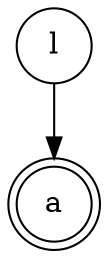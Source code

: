 digraph {   
    node [shape = doublecircle, color = black] a ;
    node [shape = circle];
    node [color= black];
    l -> a;	
}